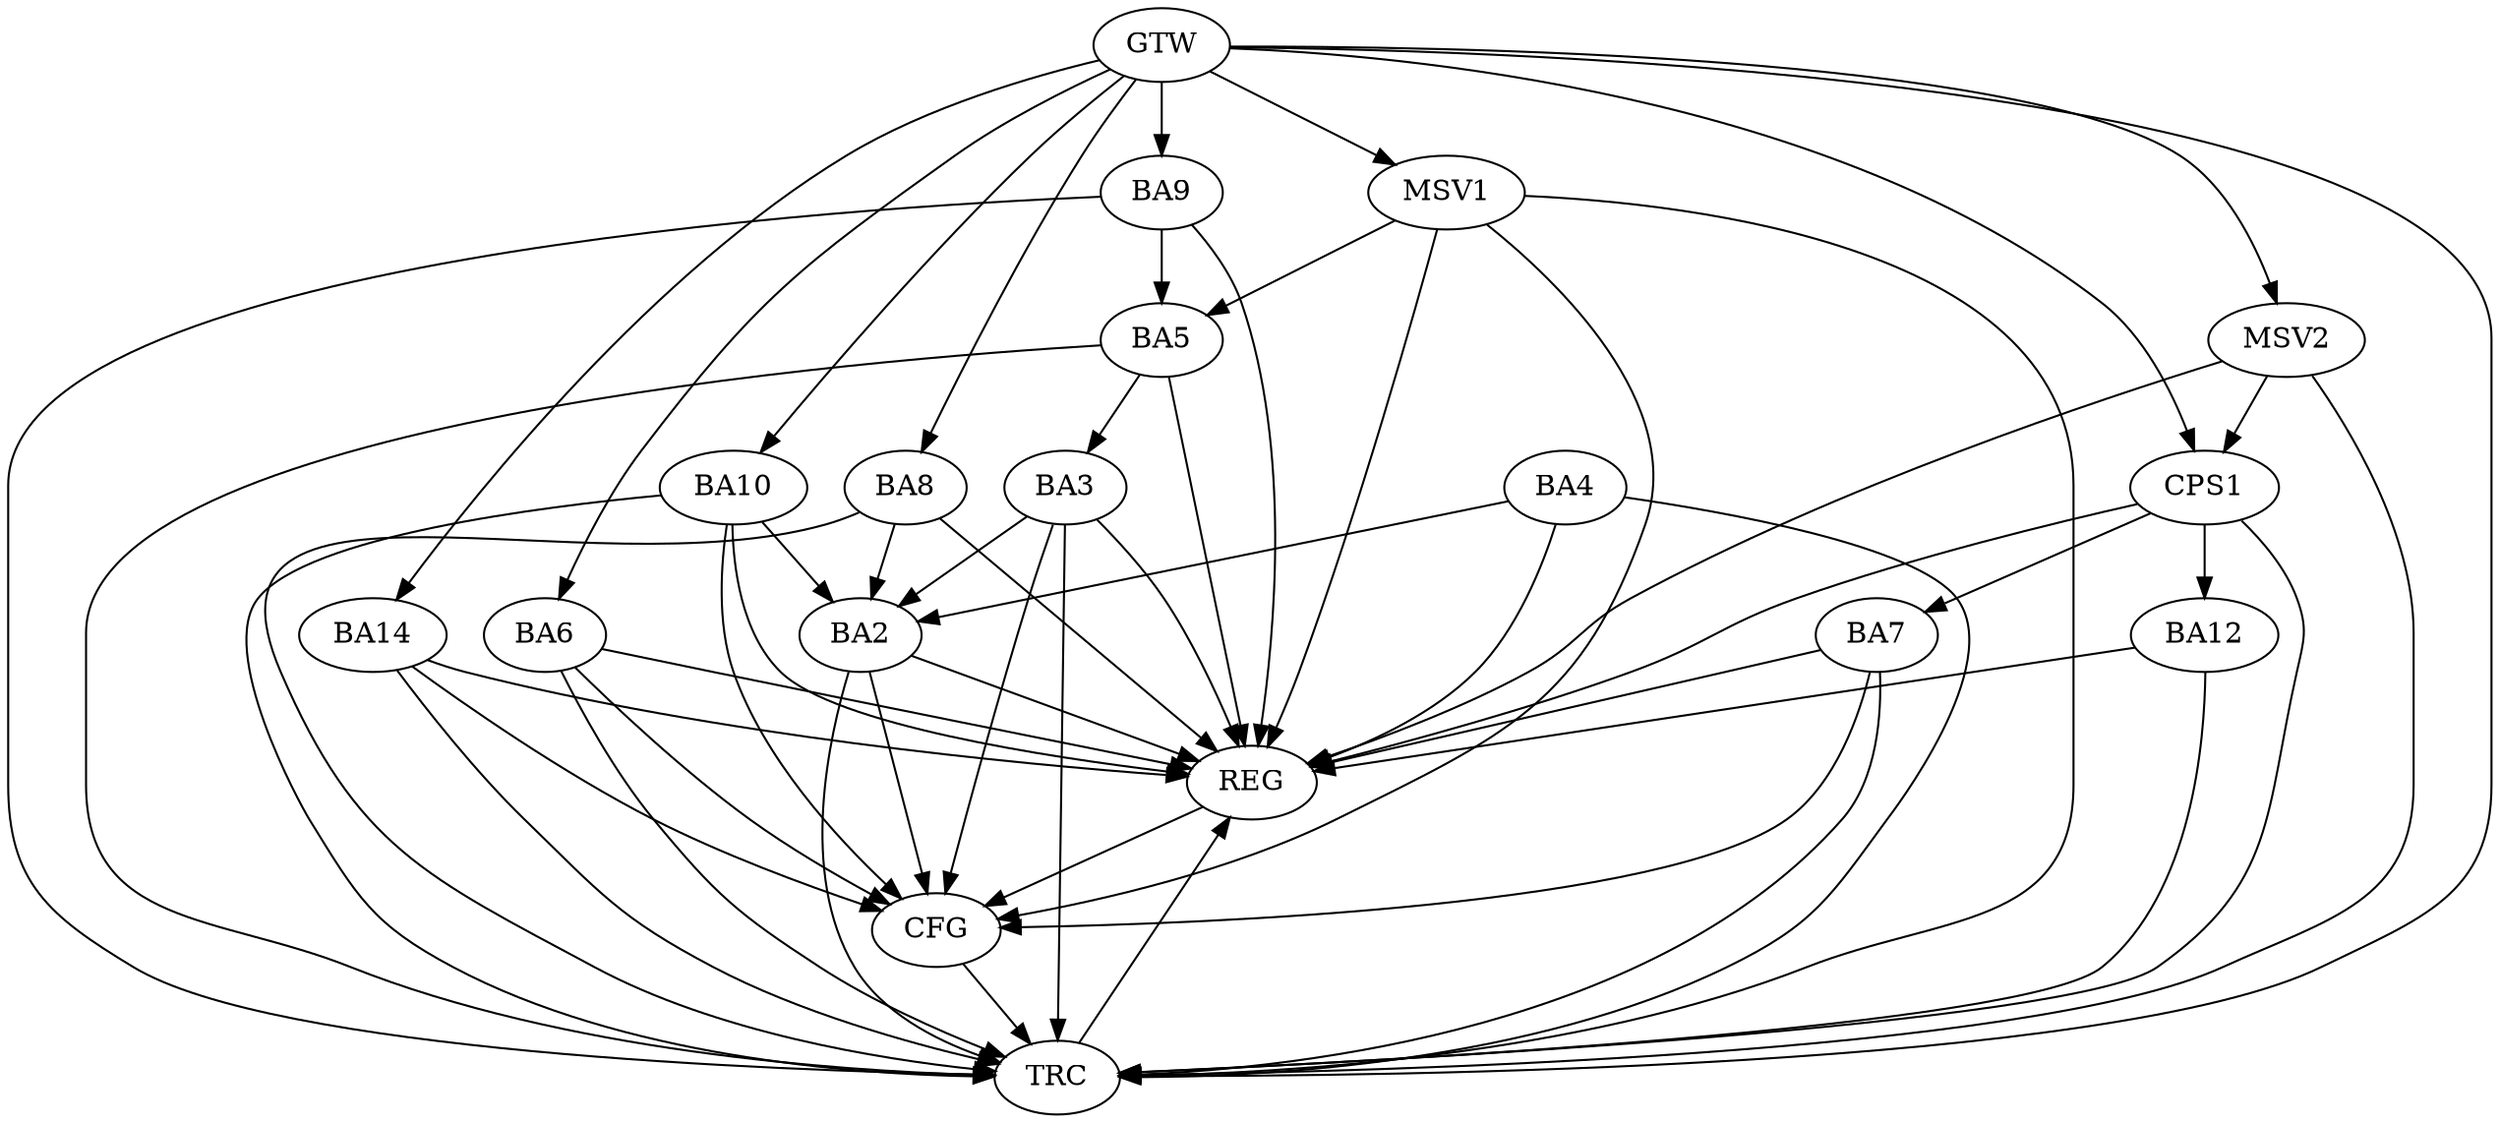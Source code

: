 strict digraph G {
  BA2 [ label="BA2" ];
  BA3 [ label="BA3" ];
  BA4 [ label="BA4" ];
  BA5 [ label="BA5" ];
  BA6 [ label="BA6" ];
  BA7 [ label="BA7" ];
  BA8 [ label="BA8" ];
  BA9 [ label="BA9" ];
  BA10 [ label="BA10" ];
  BA12 [ label="BA12" ];
  BA14 [ label="BA14" ];
  CPS1 [ label="CPS1" ];
  GTW [ label="GTW" ];
  REG [ label="REG" ];
  CFG [ label="CFG" ];
  TRC [ label="TRC" ];
  MSV1 [ label="MSV1" ];
  MSV2 [ label="MSV2" ];
  BA3 -> BA2;
  BA4 -> BA2;
  BA5 -> BA3;
  BA8 -> BA2;
  BA9 -> BA5;
  BA10 -> BA2;
  CPS1 -> BA7;
  CPS1 -> BA12;
  GTW -> BA6;
  GTW -> BA8;
  GTW -> BA9;
  GTW -> BA10;
  GTW -> BA14;
  GTW -> CPS1;
  BA2 -> REG;
  BA3 -> REG;
  BA4 -> REG;
  BA5 -> REG;
  BA6 -> REG;
  BA7 -> REG;
  BA8 -> REG;
  BA9 -> REG;
  BA10 -> REG;
  BA12 -> REG;
  BA14 -> REG;
  CPS1 -> REG;
  BA6 -> CFG;
  BA7 -> CFG;
  BA3 -> CFG;
  BA14 -> CFG;
  BA10 -> CFG;
  REG -> CFG;
  BA2 -> TRC;
  BA3 -> TRC;
  BA4 -> TRC;
  BA5 -> TRC;
  BA6 -> TRC;
  BA7 -> TRC;
  BA8 -> TRC;
  BA9 -> TRC;
  BA10 -> TRC;
  BA12 -> TRC;
  BA14 -> TRC;
  CPS1 -> TRC;
  GTW -> TRC;
  CFG -> TRC;
  TRC -> REG;
  BA2 -> CFG;
  MSV1 -> BA5;
  GTW -> MSV1;
  MSV1 -> REG;
  MSV1 -> TRC;
  MSV1 -> CFG;
  MSV2 -> CPS1;
  GTW -> MSV2;
  MSV2 -> REG;
  MSV2 -> TRC;
}
